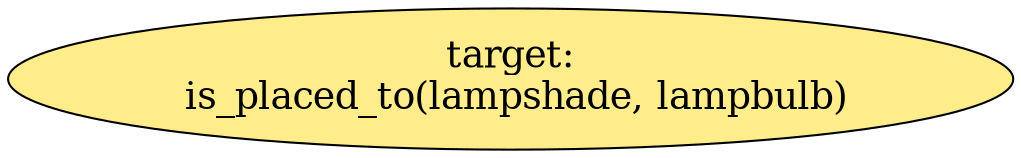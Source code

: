 digraph pastafarianism {
ordering=out;
graph [fontname="times-roman"];
node [fontname="times-roman"];
edge [fontname="times-roman"];
"target:
 is_placed_to(lampshade, lampbulb)" [fillcolor=lightgoldenrod1, fontcolor=black, fontsize=18, label="target:
 is_placed_to(lampshade, lampbulb)", shape=ellipse, style=filled];
}

